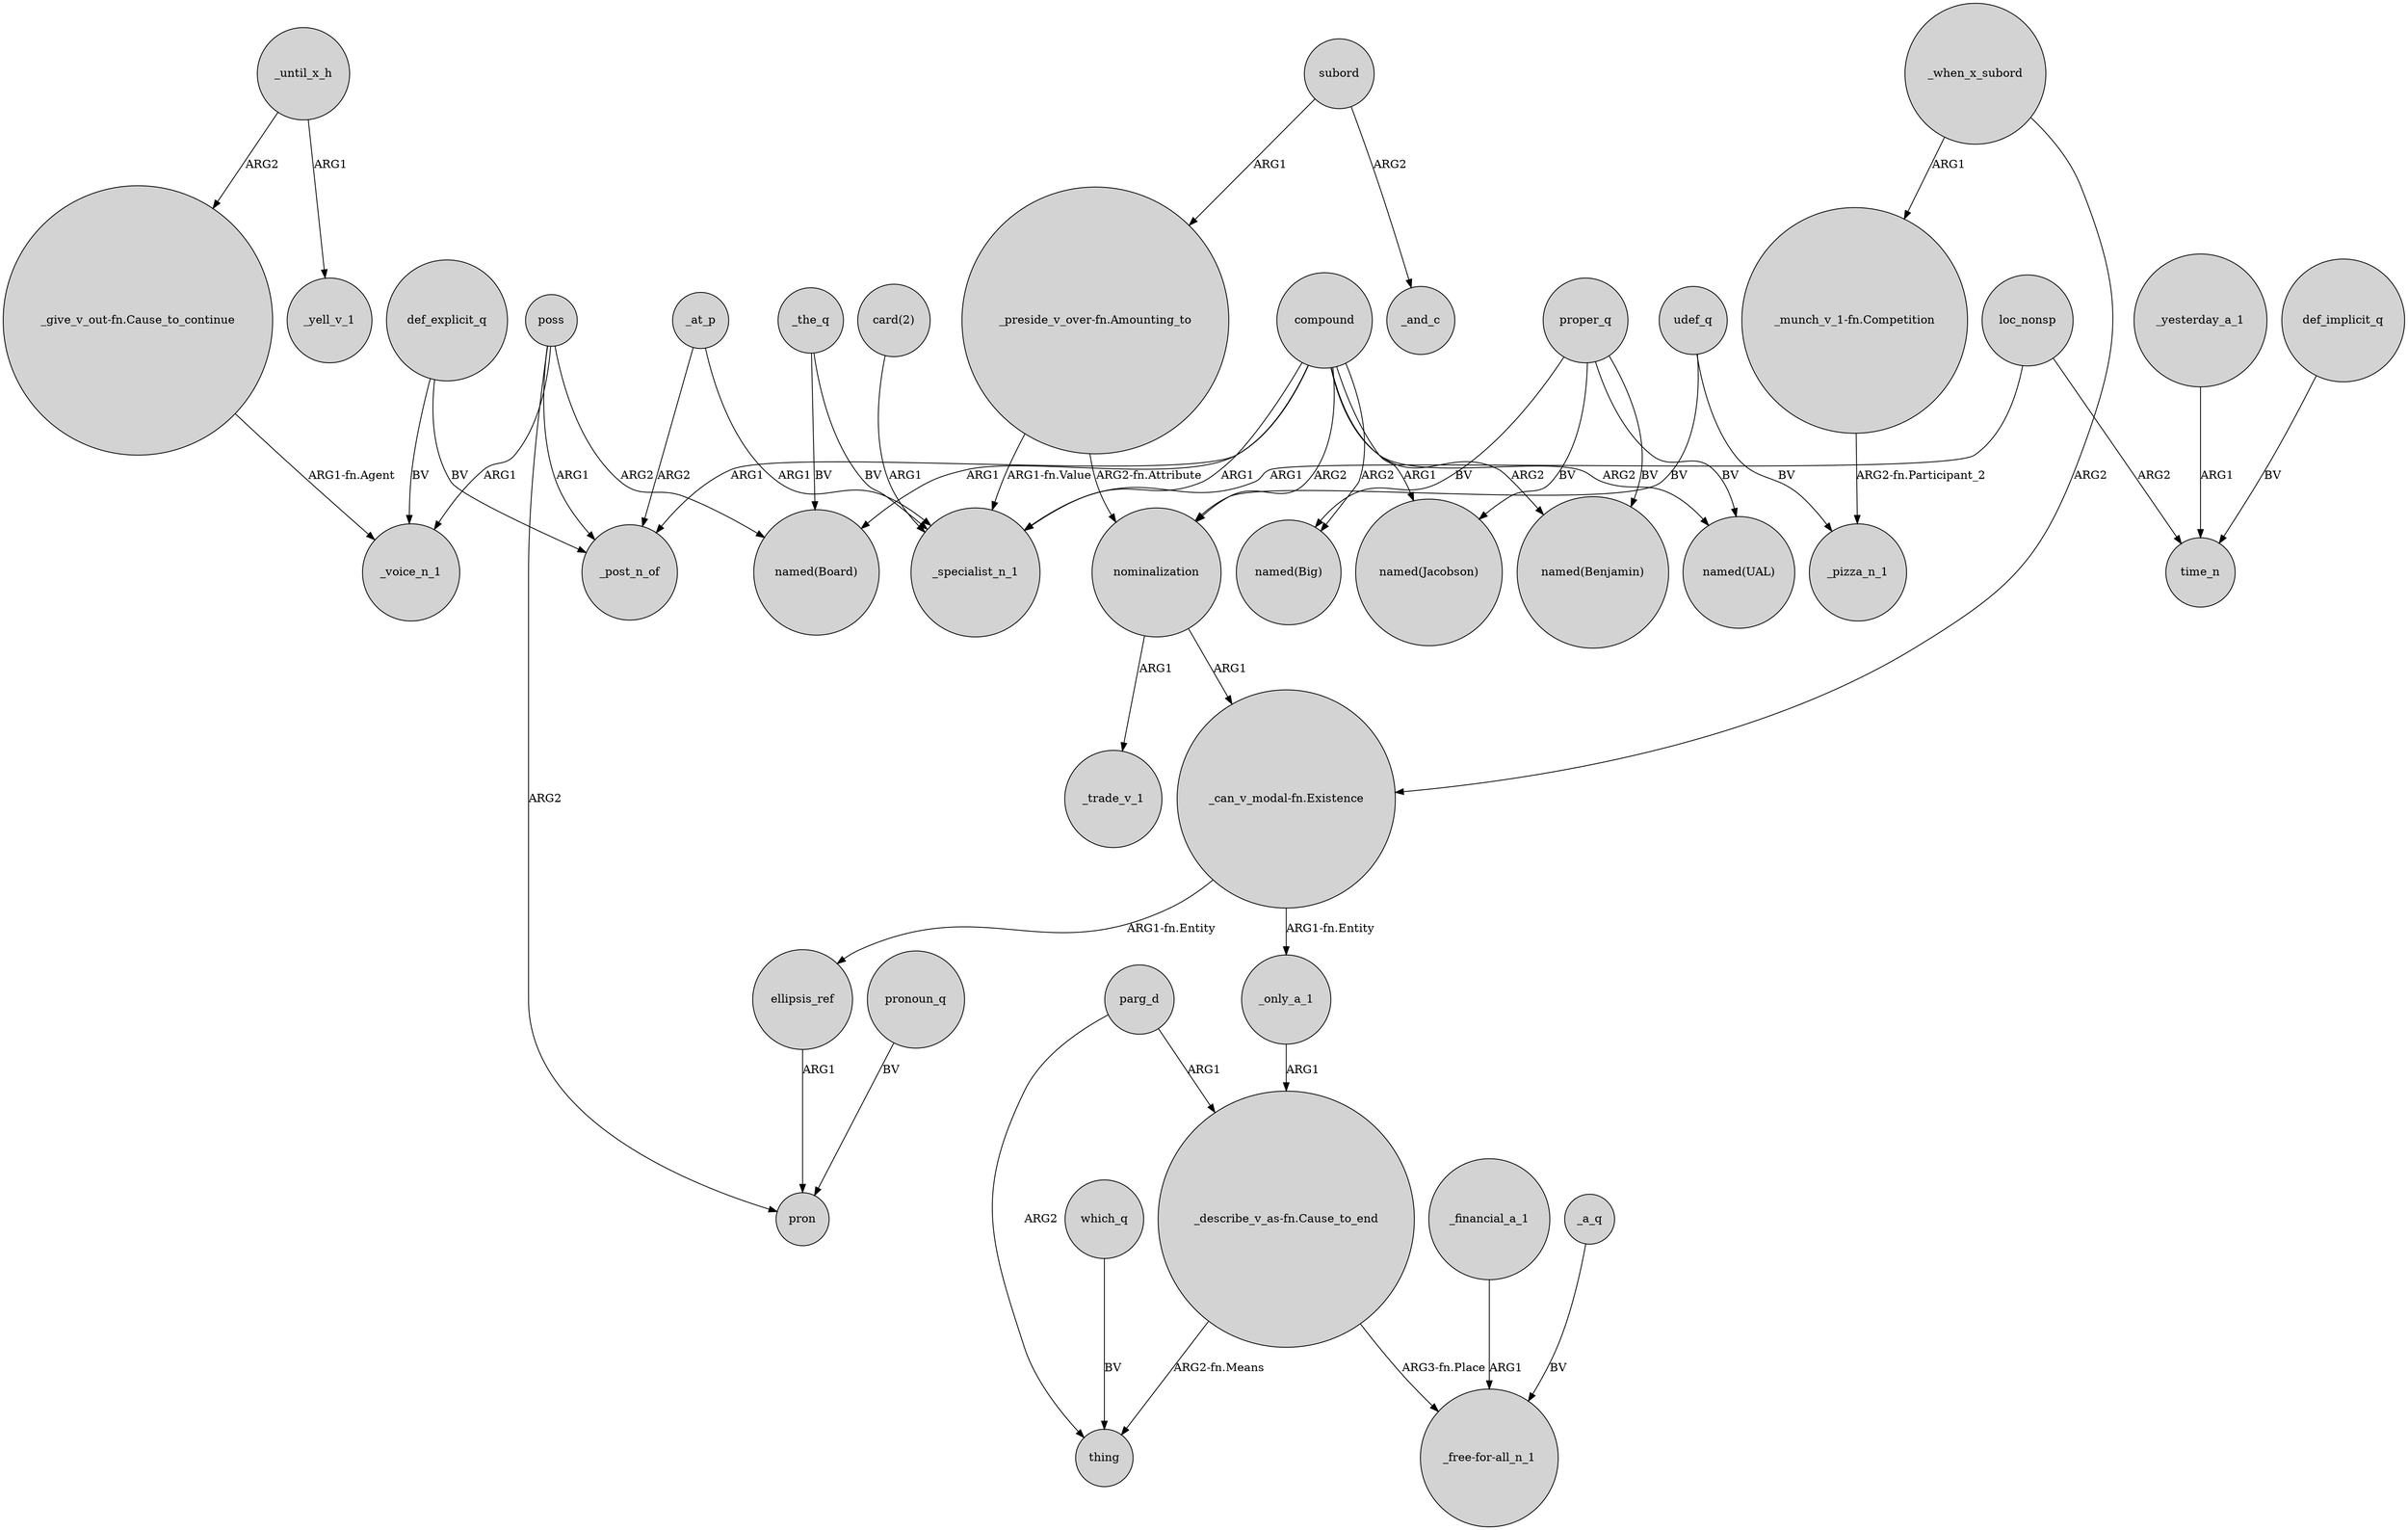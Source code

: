 digraph {
	node [shape=circle style=filled]
	_until_x_h -> "_give_v_out-fn.Cause_to_continue" [label=ARG2]
	"_can_v_modal-fn.Existence" -> _only_a_1 [label="ARG1-fn.Entity"]
	"_can_v_modal-fn.Existence" -> ellipsis_ref [label="ARG1-fn.Entity"]
	_the_q -> "named(Board)" [label=BV]
	compound -> _specialist_n_1 [label=ARG1]
	"_give_v_out-fn.Cause_to_continue" -> _voice_n_1 [label="ARG1-fn.Agent"]
	"_describe_v_as-fn.Cause_to_end" -> thing [label="ARG2-fn.Means"]
	_at_p -> _post_n_of [label=ARG2]
	_at_p -> _specialist_n_1 [label=ARG1]
	compound -> "named(Big)" [label=ARG2]
	which_q -> thing [label=BV]
	udef_q -> nominalization [label=BV]
	subord -> "_preside_v_over-fn.Amounting_to" [label=ARG1]
	def_explicit_q -> _voice_n_1 [label=BV]
	poss -> _post_n_of [label=ARG1]
	subord -> _and_c [label=ARG2]
	_yesterday_a_1 -> time_n [label=ARG1]
	def_explicit_q -> _post_n_of [label=BV]
	compound -> _post_n_of [label=ARG1]
	_until_x_h -> _yell_v_1 [label=ARG1]
	_financial_a_1 -> "_free-for-all_n_1" [label=ARG1]
	parg_d -> thing [label=ARG2]
	parg_d -> "_describe_v_as-fn.Cause_to_end" [label=ARG1]
	ellipsis_ref -> pron [label=ARG1]
	compound -> nominalization [label=ARG2]
	proper_q -> "named(UAL)" [label=BV]
	poss -> _voice_n_1 [label=ARG1]
	pronoun_q -> pron [label=BV]
	"_describe_v_as-fn.Cause_to_end" -> "_free-for-all_n_1" [label="ARG3-fn.Place"]
	poss -> pron [label=ARG2]
	"_preside_v_over-fn.Amounting_to" -> nominalization [label="ARG2-fn.Attribute"]
	nominalization -> "_can_v_modal-fn.Existence" [label=ARG1]
	compound -> "named(Jacobson)" [label=ARG1]
	udef_q -> _pizza_n_1 [label=BV]
	loc_nonsp -> _specialist_n_1 [label=ARG1]
	_when_x_subord -> "_can_v_modal-fn.Existence" [label=ARG2]
	proper_q -> "named(Big)" [label=BV]
	compound -> "named(UAL)" [label=ARG2]
	_the_q -> _specialist_n_1 [label=BV]
	proper_q -> "named(Benjamin)" [label=BV]
	"_munch_v_1-fn.Competition" -> _pizza_n_1 [label="ARG2-fn.Participant_2"]
	loc_nonsp -> time_n [label=ARG2]
	_only_a_1 -> "_describe_v_as-fn.Cause_to_end" [label=ARG1]
	_when_x_subord -> "_munch_v_1-fn.Competition" [label=ARG1]
	def_implicit_q -> time_n [label=BV]
	compound -> "named(Benjamin)" [label=ARG2]
	compound -> "named(Board)" [label=ARG1]
	"_preside_v_over-fn.Amounting_to" -> _specialist_n_1 [label="ARG1-fn.Value"]
	proper_q -> "named(Jacobson)" [label=BV]
	_a_q -> "_free-for-all_n_1" [label=BV]
	nominalization -> _trade_v_1 [label=ARG1]
	"card(2)" -> _specialist_n_1 [label=ARG1]
	poss -> "named(Board)" [label=ARG2]
}
